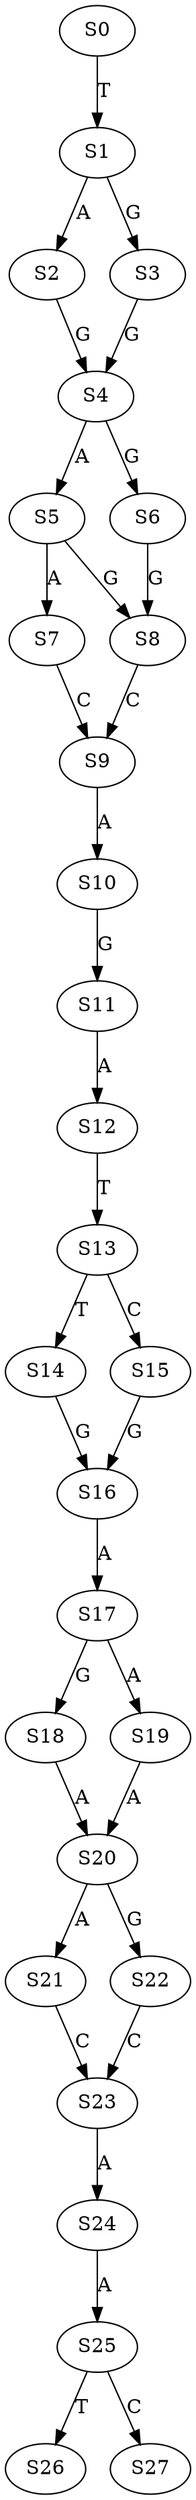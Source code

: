 strict digraph  {
	S0 -> S1 [ label = T ];
	S1 -> S2 [ label = A ];
	S1 -> S3 [ label = G ];
	S2 -> S4 [ label = G ];
	S3 -> S4 [ label = G ];
	S4 -> S5 [ label = A ];
	S4 -> S6 [ label = G ];
	S5 -> S7 [ label = A ];
	S5 -> S8 [ label = G ];
	S6 -> S8 [ label = G ];
	S7 -> S9 [ label = C ];
	S8 -> S9 [ label = C ];
	S9 -> S10 [ label = A ];
	S10 -> S11 [ label = G ];
	S11 -> S12 [ label = A ];
	S12 -> S13 [ label = T ];
	S13 -> S14 [ label = T ];
	S13 -> S15 [ label = C ];
	S14 -> S16 [ label = G ];
	S15 -> S16 [ label = G ];
	S16 -> S17 [ label = A ];
	S17 -> S18 [ label = G ];
	S17 -> S19 [ label = A ];
	S18 -> S20 [ label = A ];
	S19 -> S20 [ label = A ];
	S20 -> S21 [ label = A ];
	S20 -> S22 [ label = G ];
	S21 -> S23 [ label = C ];
	S22 -> S23 [ label = C ];
	S23 -> S24 [ label = A ];
	S24 -> S25 [ label = A ];
	S25 -> S26 [ label = T ];
	S25 -> S27 [ label = C ];
}
